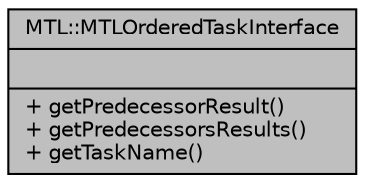 digraph "MTL::MTLOrderedTaskInterface"
{
 // LATEX_PDF_SIZE
  edge [fontname="Helvetica",fontsize="10",labelfontname="Helvetica",labelfontsize="10"];
  node [fontname="Helvetica",fontsize="10",shape=record];
  Node1 [label="{MTL::MTLOrderedTaskInterface\n||+ getPredecessorResult()\l+ getPredecessorsResults()\l+ getTaskName()\l}",height=0.2,width=0.4,color="black", fillcolor="grey75", style="filled", fontcolor="black",tooltip="The MTLOrderedTaskInterface Interface Class."];
}
